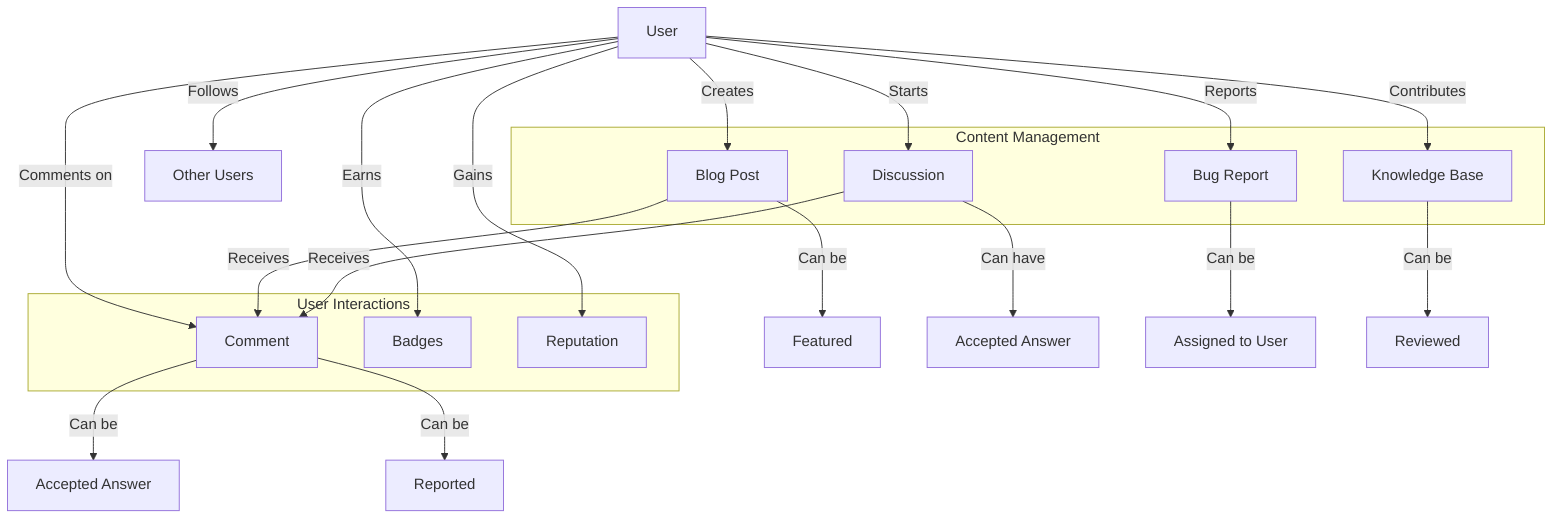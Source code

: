 graph TD
    User[User] --> |Creates| B[Blog Post]
    User --> |Starts| D[Discussion]
    User --> |Reports| BR[Bug Report]
    User --> |Contributes| KB[Knowledge Base]
    User --> |Comments on| C[Comment]
    
    B --> |Receives| C
    D --> |Receives| C
    
    User --> |Follows| OtherUser[Other Users]
    User --> |Earns| Badges[Badges]
    User --> |Gains| Rep[Reputation]
    
    B --> |Can be| Featured[Featured]
    D --> |Can have| PA[Accepted Answer]
    BR --> |Can be| Assigned[Assigned to User]
    KB --> |Can be| Reviewed[Reviewed]
    
    C --> |Can be| Accepted[Accepted Answer]
    C --> |Can be| Reported[Reported]
    
    subgraph Content Management
        B
        D
        BR
        KB
    end
    
    subgraph User Interactions
        C
        Badges
        Rep
    end